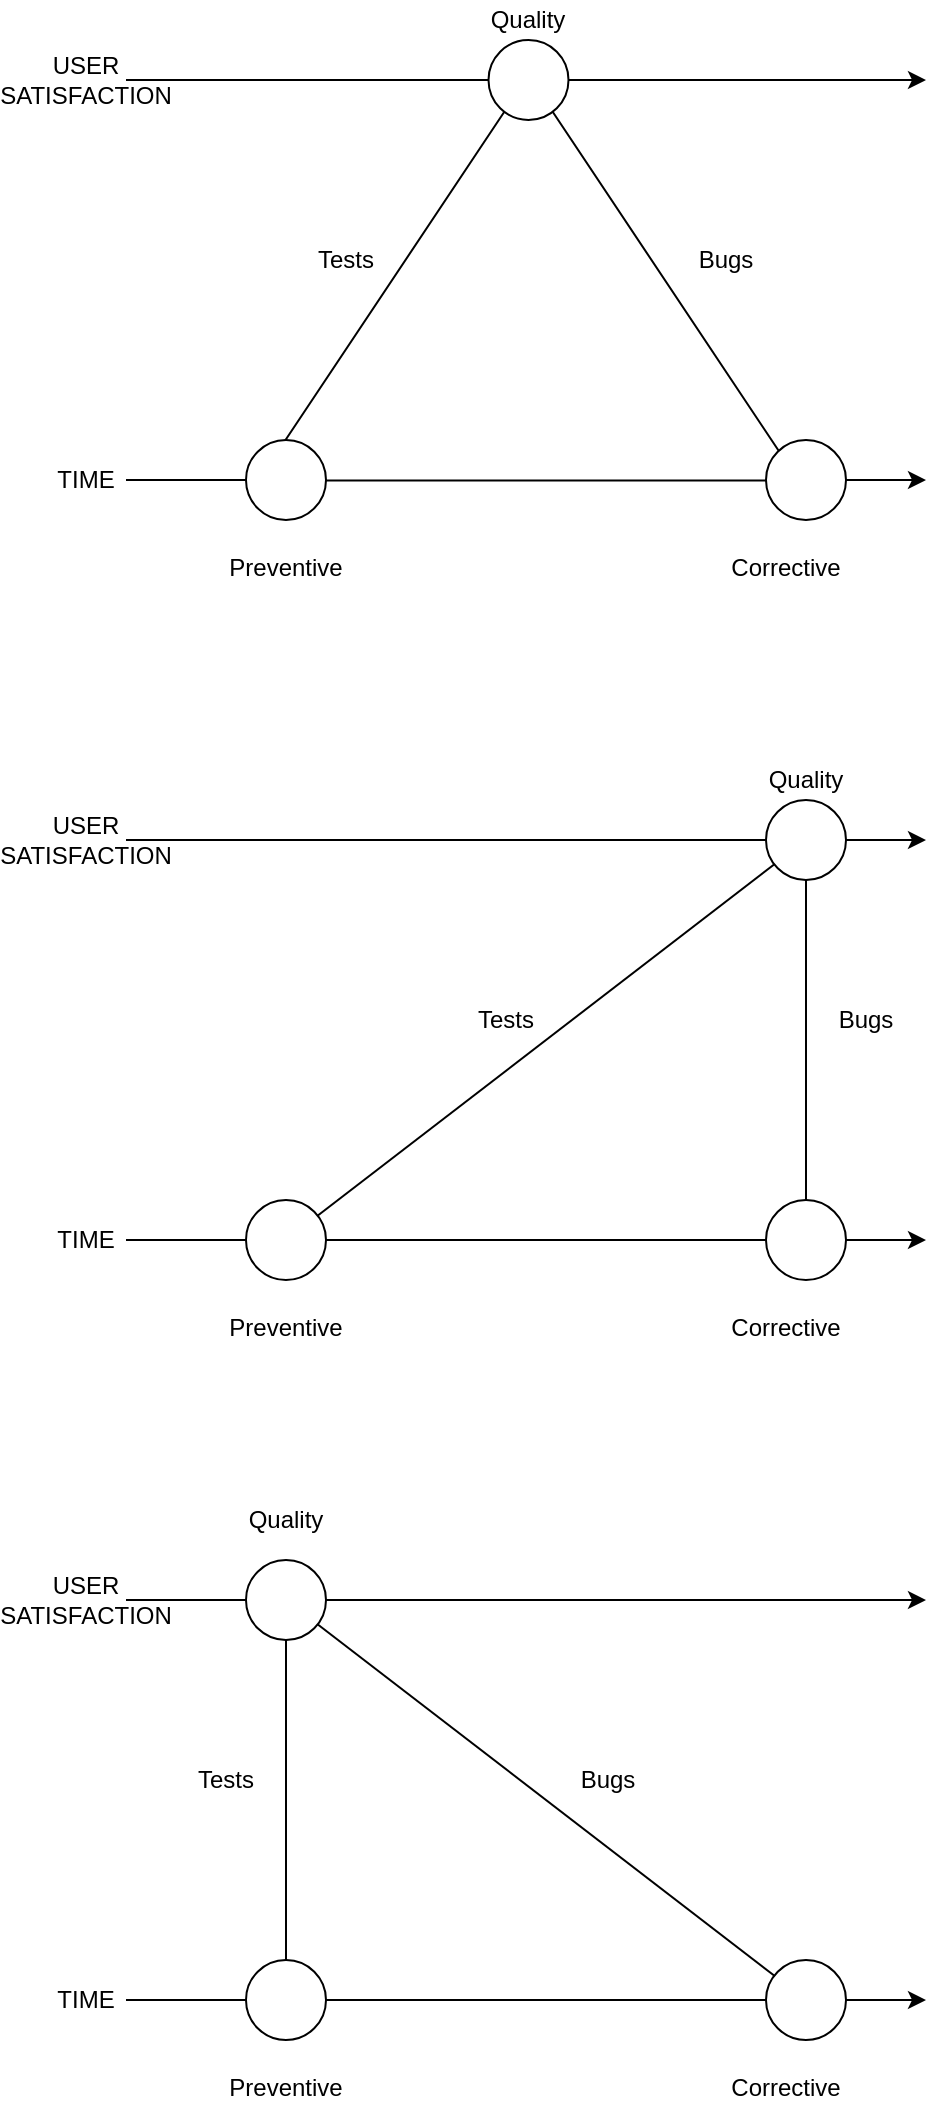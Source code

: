 <mxfile version="13.10.0" type="github">
  <diagram id="drBYUrw_pH9ld6OL0JnG" name="Page-1">
    <mxGraphModel dx="1355" dy="799" grid="1" gridSize="10" guides="1" tooltips="1" connect="1" arrows="1" fold="1" page="1" pageScale="1" pageWidth="850" pageHeight="1100" math="0" shadow="0">
      <root>
        <mxCell id="0" />
        <mxCell id="1" parent="0" />
        <mxCell id="ua8nnwotVKG-ccizsczb-14" value="" style="endArrow=classic;html=1;" edge="1" parent="1">
          <mxGeometry width="50" height="50" relative="1" as="geometry">
            <mxPoint x="200" y="280" as="sourcePoint" />
            <mxPoint x="600" y="280" as="targetPoint" />
          </mxGeometry>
        </mxCell>
        <mxCell id="ua8nnwotVKG-ccizsczb-12" value="" style="endArrow=classic;html=1;" edge="1" parent="1">
          <mxGeometry width="50" height="50" relative="1" as="geometry">
            <mxPoint x="200" y="80" as="sourcePoint" />
            <mxPoint x="600" y="80" as="targetPoint" />
          </mxGeometry>
        </mxCell>
        <mxCell id="ua8nnwotVKG-ccizsczb-1" value="" style="triangle;whiteSpace=wrap;html=1;rotation=-90;" vertex="1" parent="1">
          <mxGeometry x="300" y="44" width="202.5" height="270" as="geometry" />
        </mxCell>
        <mxCell id="ua8nnwotVKG-ccizsczb-7" value="" style="ellipse;whiteSpace=wrap;html=1;aspect=fixed;" vertex="1" parent="1">
          <mxGeometry x="520" y="260" width="40" height="40" as="geometry" />
        </mxCell>
        <mxCell id="ua8nnwotVKG-ccizsczb-9" value="" style="ellipse;whiteSpace=wrap;html=1;aspect=fixed;" vertex="1" parent="1">
          <mxGeometry x="381.25" y="60" width="40" height="40" as="geometry" />
        </mxCell>
        <mxCell id="ua8nnwotVKG-ccizsczb-6" value="" style="ellipse;whiteSpace=wrap;html=1;aspect=fixed;" vertex="1" parent="1">
          <mxGeometry x="260" y="260" width="40" height="40" as="geometry" />
        </mxCell>
        <mxCell id="ua8nnwotVKG-ccizsczb-15" value="Preventive" style="text;html=1;strokeColor=none;fillColor=none;align=center;verticalAlign=middle;whiteSpace=wrap;rounded=0;" vertex="1" parent="1">
          <mxGeometry x="260" y="314" width="40" height="20" as="geometry" />
        </mxCell>
        <mxCell id="ua8nnwotVKG-ccizsczb-17" value="Corrective" style="text;html=1;strokeColor=none;fillColor=none;align=center;verticalAlign=middle;whiteSpace=wrap;rounded=0;" vertex="1" parent="1">
          <mxGeometry x="510" y="314" width="40" height="20" as="geometry" />
        </mxCell>
        <mxCell id="ua8nnwotVKG-ccizsczb-18" value="Quality" style="text;html=1;strokeColor=none;fillColor=none;align=center;verticalAlign=middle;whiteSpace=wrap;rounded=0;" vertex="1" parent="1">
          <mxGeometry x="381" y="40" width="40" height="20" as="geometry" />
        </mxCell>
        <mxCell id="ua8nnwotVKG-ccizsczb-20" value="Tests" style="text;html=1;strokeColor=none;fillColor=none;align=center;verticalAlign=middle;whiteSpace=wrap;rounded=0;" vertex="1" parent="1">
          <mxGeometry x="290" y="160" width="40" height="20" as="geometry" />
        </mxCell>
        <mxCell id="ua8nnwotVKG-ccizsczb-21" value="Bugs" style="text;html=1;strokeColor=none;fillColor=none;align=center;verticalAlign=middle;whiteSpace=wrap;rounded=0;" vertex="1" parent="1">
          <mxGeometry x="480" y="160" width="40" height="20" as="geometry" />
        </mxCell>
        <mxCell id="ua8nnwotVKG-ccizsczb-22" value="TIME" style="text;html=1;strokeColor=none;fillColor=none;align=center;verticalAlign=middle;whiteSpace=wrap;rounded=0;" vertex="1" parent="1">
          <mxGeometry x="160" y="270" width="40" height="20" as="geometry" />
        </mxCell>
        <mxCell id="ua8nnwotVKG-ccizsczb-23" value="USER SATISFACTION" style="text;html=1;strokeColor=none;fillColor=none;align=center;verticalAlign=middle;whiteSpace=wrap;rounded=0;" vertex="1" parent="1">
          <mxGeometry x="160" y="70" width="40" height="20" as="geometry" />
        </mxCell>
        <mxCell id="ua8nnwotVKG-ccizsczb-25" value="" style="endArrow=classic;html=1;" edge="1" parent="1">
          <mxGeometry width="50" height="50" relative="1" as="geometry">
            <mxPoint x="200" y="660" as="sourcePoint" />
            <mxPoint x="600" y="660" as="targetPoint" />
          </mxGeometry>
        </mxCell>
        <mxCell id="ua8nnwotVKG-ccizsczb-30" value="Preventive" style="text;html=1;strokeColor=none;fillColor=none;align=center;verticalAlign=middle;whiteSpace=wrap;rounded=0;" vertex="1" parent="1">
          <mxGeometry x="260" y="694" width="40" height="20" as="geometry" />
        </mxCell>
        <mxCell id="ua8nnwotVKG-ccizsczb-31" value="Corrective" style="text;html=1;strokeColor=none;fillColor=none;align=center;verticalAlign=middle;whiteSpace=wrap;rounded=0;" vertex="1" parent="1">
          <mxGeometry x="510" y="694" width="40" height="20" as="geometry" />
        </mxCell>
        <mxCell id="ua8nnwotVKG-ccizsczb-32" value="Quality" style="text;html=1;strokeColor=none;fillColor=none;align=center;verticalAlign=middle;whiteSpace=wrap;rounded=0;" vertex="1" parent="1">
          <mxGeometry x="520" y="420" width="40" height="20" as="geometry" />
        </mxCell>
        <mxCell id="ua8nnwotVKG-ccizsczb-33" value="Tests" style="text;html=1;strokeColor=none;fillColor=none;align=center;verticalAlign=middle;whiteSpace=wrap;rounded=0;" vertex="1" parent="1">
          <mxGeometry x="370" y="540" width="40" height="20" as="geometry" />
        </mxCell>
        <mxCell id="ua8nnwotVKG-ccizsczb-34" value="Bugs" style="text;html=1;strokeColor=none;fillColor=none;align=center;verticalAlign=middle;whiteSpace=wrap;rounded=0;" vertex="1" parent="1">
          <mxGeometry x="550" y="540" width="40" height="20" as="geometry" />
        </mxCell>
        <mxCell id="ua8nnwotVKG-ccizsczb-35" value="TIME" style="text;html=1;strokeColor=none;fillColor=none;align=center;verticalAlign=middle;whiteSpace=wrap;rounded=0;" vertex="1" parent="1">
          <mxGeometry x="160" y="650" width="40" height="20" as="geometry" />
        </mxCell>
        <mxCell id="ua8nnwotVKG-ccizsczb-36" value="USER SATISFACTION" style="text;html=1;strokeColor=none;fillColor=none;align=center;verticalAlign=middle;whiteSpace=wrap;rounded=0;" vertex="1" parent="1">
          <mxGeometry x="160" y="450" width="40" height="20" as="geometry" />
        </mxCell>
        <mxCell id="ua8nnwotVKG-ccizsczb-38" value="" style="endArrow=classic;html=1;" edge="1" parent="1">
          <mxGeometry width="50" height="50" relative="1" as="geometry">
            <mxPoint x="200" y="460" as="sourcePoint" />
            <mxPoint x="600" y="460" as="targetPoint" />
          </mxGeometry>
        </mxCell>
        <mxCell id="ua8nnwotVKG-ccizsczb-41" value="" style="endArrow=none;html=1;entryX=0.5;entryY=0.5;entryDx=0;entryDy=0;entryPerimeter=0;" edge="1" parent="1" target="ua8nnwotVKG-ccizsczb-40">
          <mxGeometry width="50" height="50" relative="1" as="geometry">
            <mxPoint x="280" y="660" as="sourcePoint" />
            <mxPoint x="330" y="610" as="targetPoint" />
          </mxGeometry>
        </mxCell>
        <mxCell id="ua8nnwotVKG-ccizsczb-42" value="" style="endArrow=none;html=1;exitX=0.5;exitY=0.5;exitDx=0;exitDy=0;exitPerimeter=0;entryX=0.5;entryY=0.5;entryDx=0;entryDy=0;entryPerimeter=0;" edge="1" parent="1" source="ua8nnwotVKG-ccizsczb-27" target="ua8nnwotVKG-ccizsczb-40">
          <mxGeometry width="50" height="50" relative="1" as="geometry">
            <mxPoint x="540" y="630" as="sourcePoint" />
            <mxPoint x="590" y="580" as="targetPoint" />
          </mxGeometry>
        </mxCell>
        <mxCell id="ua8nnwotVKG-ccizsczb-40" value="" style="ellipse;whiteSpace=wrap;html=1;aspect=fixed;" vertex="1" parent="1">
          <mxGeometry x="520" y="440" width="40" height="40" as="geometry" />
        </mxCell>
        <mxCell id="ua8nnwotVKG-ccizsczb-27" value="" style="ellipse;whiteSpace=wrap;html=1;aspect=fixed;" vertex="1" parent="1">
          <mxGeometry x="520" y="640" width="40" height="40" as="geometry" />
        </mxCell>
        <mxCell id="ua8nnwotVKG-ccizsczb-29" value="" style="ellipse;whiteSpace=wrap;html=1;aspect=fixed;" vertex="1" parent="1">
          <mxGeometry x="260" y="640" width="40" height="40" as="geometry" />
        </mxCell>
        <mxCell id="ua8nnwotVKG-ccizsczb-43" value="" style="endArrow=classic;html=1;" edge="1" parent="1">
          <mxGeometry width="50" height="50" relative="1" as="geometry">
            <mxPoint x="200" y="1040" as="sourcePoint" />
            <mxPoint x="600" y="1040" as="targetPoint" />
          </mxGeometry>
        </mxCell>
        <mxCell id="ua8nnwotVKG-ccizsczb-44" value="Preventive" style="text;html=1;strokeColor=none;fillColor=none;align=center;verticalAlign=middle;whiteSpace=wrap;rounded=0;" vertex="1" parent="1">
          <mxGeometry x="260" y="1074" width="40" height="20" as="geometry" />
        </mxCell>
        <mxCell id="ua8nnwotVKG-ccizsczb-45" value="Corrective" style="text;html=1;strokeColor=none;fillColor=none;align=center;verticalAlign=middle;whiteSpace=wrap;rounded=0;" vertex="1" parent="1">
          <mxGeometry x="510" y="1074" width="40" height="20" as="geometry" />
        </mxCell>
        <mxCell id="ua8nnwotVKG-ccizsczb-46" value="Quality" style="text;html=1;strokeColor=none;fillColor=none;align=center;verticalAlign=middle;whiteSpace=wrap;rounded=0;" vertex="1" parent="1">
          <mxGeometry x="260" y="790" width="40" height="20" as="geometry" />
        </mxCell>
        <mxCell id="ua8nnwotVKG-ccizsczb-47" value="Tests" style="text;html=1;strokeColor=none;fillColor=none;align=center;verticalAlign=middle;whiteSpace=wrap;rounded=0;" vertex="1" parent="1">
          <mxGeometry x="230" y="920" width="40" height="20" as="geometry" />
        </mxCell>
        <mxCell id="ua8nnwotVKG-ccizsczb-48" value="Bugs" style="text;html=1;strokeColor=none;fillColor=none;align=center;verticalAlign=middle;whiteSpace=wrap;rounded=0;" vertex="1" parent="1">
          <mxGeometry x="421" y="920" width="40" height="20" as="geometry" />
        </mxCell>
        <mxCell id="ua8nnwotVKG-ccizsczb-49" value="TIME" style="text;html=1;strokeColor=none;fillColor=none;align=center;verticalAlign=middle;whiteSpace=wrap;rounded=0;" vertex="1" parent="1">
          <mxGeometry x="160" y="1030" width="40" height="20" as="geometry" />
        </mxCell>
        <mxCell id="ua8nnwotVKG-ccizsczb-50" value="USER SATISFACTION" style="text;html=1;strokeColor=none;fillColor=none;align=center;verticalAlign=middle;whiteSpace=wrap;rounded=0;" vertex="1" parent="1">
          <mxGeometry x="160" y="830" width="40" height="20" as="geometry" />
        </mxCell>
        <mxCell id="ua8nnwotVKG-ccizsczb-51" value="" style="endArrow=classic;html=1;" edge="1" parent="1">
          <mxGeometry width="50" height="50" relative="1" as="geometry">
            <mxPoint x="200" y="840" as="sourcePoint" />
            <mxPoint x="600" y="840" as="targetPoint" />
          </mxGeometry>
        </mxCell>
        <mxCell id="ua8nnwotVKG-ccizsczb-52" value="" style="endArrow=none;html=1;entryX=0.5;entryY=0.5;entryDx=0;entryDy=0;entryPerimeter=0;" edge="1" parent="1" target="ua8nnwotVKG-ccizsczb-54">
          <mxGeometry width="50" height="50" relative="1" as="geometry">
            <mxPoint x="280" y="1040" as="sourcePoint" />
            <mxPoint x="330" y="990" as="targetPoint" />
          </mxGeometry>
        </mxCell>
        <mxCell id="ua8nnwotVKG-ccizsczb-53" value="" style="endArrow=none;html=1;exitX=0.5;exitY=0.5;exitDx=0;exitDy=0;exitPerimeter=0;entryX=0.5;entryY=0.5;entryDx=0;entryDy=0;entryPerimeter=0;" edge="1" parent="1" source="ua8nnwotVKG-ccizsczb-55" target="ua8nnwotVKG-ccizsczb-54">
          <mxGeometry width="50" height="50" relative="1" as="geometry">
            <mxPoint x="540" y="1010" as="sourcePoint" />
            <mxPoint x="590" y="960" as="targetPoint" />
          </mxGeometry>
        </mxCell>
        <mxCell id="ua8nnwotVKG-ccizsczb-54" value="" style="ellipse;whiteSpace=wrap;html=1;aspect=fixed;" vertex="1" parent="1">
          <mxGeometry x="260" y="820" width="40" height="40" as="geometry" />
        </mxCell>
        <mxCell id="ua8nnwotVKG-ccizsczb-55" value="" style="ellipse;whiteSpace=wrap;html=1;aspect=fixed;" vertex="1" parent="1">
          <mxGeometry x="520" y="1020" width="40" height="40" as="geometry" />
        </mxCell>
        <mxCell id="ua8nnwotVKG-ccizsczb-56" value="" style="ellipse;whiteSpace=wrap;html=1;aspect=fixed;" vertex="1" parent="1">
          <mxGeometry x="260" y="1020" width="40" height="40" as="geometry" />
        </mxCell>
      </root>
    </mxGraphModel>
  </diagram>
</mxfile>

